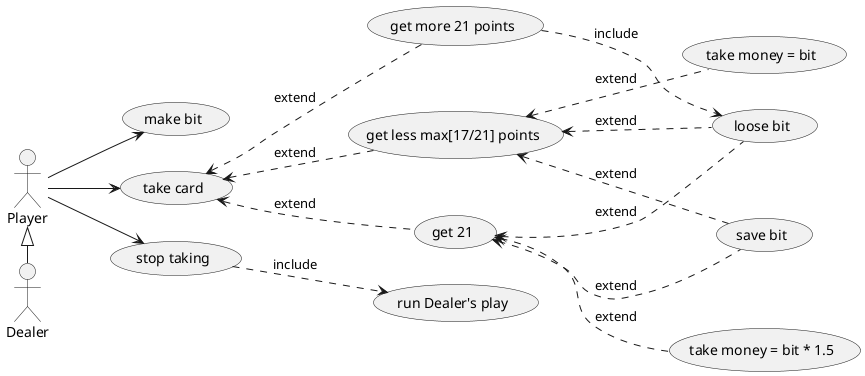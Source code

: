 @startuml
left to right direction

actor Player
actor Dealer

Player <|- Dealer

Player --> (make bit)
Player --> (take card)
(take card) <.. (get less max[17/21] points): extend
(get less max[17/21] points) <.. (loose bit): extend
(get less max[17/21] points) <.. (save bit): extend
(get less max[17/21] points) <.. (take money = bit): extend
(take card) <.. (get 21): extend
(get 21) <.. (loose bit): extend
(get 21) <.. (save bit): extend
(get 21) <.. (take money = bit * 1.5): extend
(take card) <.. (get more 21 points): extend
(get more 21 points) ..> (loose bit): include
Player --> (stop taking)
(stop taking) ..> (run Dealer's play): include

@enduml
